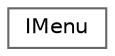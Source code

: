 digraph "Graphical Class Hierarchy"
{
 // INTERACTIVE_SVG=YES
 // LATEX_PDF_SIZE
  bgcolor="transparent";
  edge [fontname=Helvetica,fontsize=10,labelfontname=Helvetica,labelfontsize=10];
  node [fontname=Helvetica,fontsize=10,shape=box,height=0.2,width=0.4];
  rankdir="LR";
  Node0 [id="Node000000",label="IMenu",height=0.2,width=0.4,color="grey40", fillcolor="white", style="filled",URL="$d5/ddc/classIMenu.html",tooltip="Represents a popup menu."];
}
